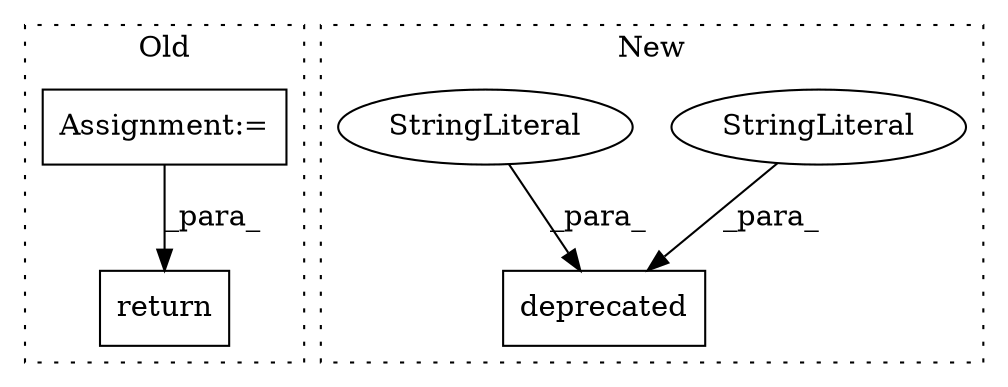 digraph G {
subgraph cluster0 {
1 [label="return" a="41" s="799" l="7" shape="box"];
5 [label="Assignment:=" a="7" s="521" l="1" shape="box"];
label = "Old";
style="dotted";
}
subgraph cluster1 {
2 [label="deprecated" a="32" s="350,529" l="11,1" shape="box"];
3 [label="StringLiteral" a="45" s="523" l="6" shape="ellipse"];
4 [label="StringLiteral" a="45" s="361" l="161" shape="ellipse"];
label = "New";
style="dotted";
}
3 -> 2 [label="_para_"];
4 -> 2 [label="_para_"];
5 -> 1 [label="_para_"];
}